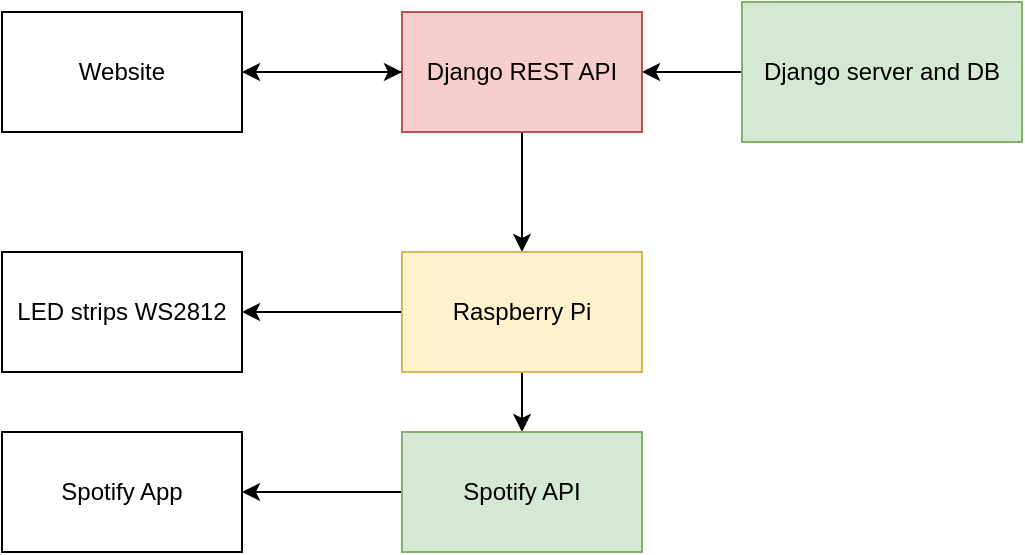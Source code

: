 <mxfile version="17.1.1" type="device"><diagram id="CzEyjTLO3WWQlEFTjtzH" name="Page-1"><mxGraphModel dx="1098" dy="636" grid="1" gridSize="10" guides="1" tooltips="1" connect="1" arrows="1" fold="1" page="1" pageScale="1" pageWidth="3300" pageHeight="2339" math="0" shadow="0"><root><mxCell id="0"/><mxCell id="1" parent="0"/><mxCell id="fLQuRu6VKMUP6VQlWV-a-4" style="edgeStyle=orthogonalEdgeStyle;rounded=0;orthogonalLoop=1;jettySize=auto;html=1;" edge="1" parent="1" source="fLQuRu6VKMUP6VQlWV-a-1" target="fLQuRu6VKMUP6VQlWV-a-2"><mxGeometry relative="1" as="geometry"/></mxCell><mxCell id="fLQuRu6VKMUP6VQlWV-a-1" value="Django server and DB" style="rounded=0;whiteSpace=wrap;html=1;fillColor=#d5e8d4;strokeColor=#82b366;" vertex="1" parent="1"><mxGeometry x="610" y="265" width="140" height="70" as="geometry"/></mxCell><mxCell id="fLQuRu6VKMUP6VQlWV-a-6" style="edgeStyle=orthogonalEdgeStyle;rounded=0;orthogonalLoop=1;jettySize=auto;html=1;" edge="1" parent="1" source="fLQuRu6VKMUP6VQlWV-a-2" target="fLQuRu6VKMUP6VQlWV-a-5"><mxGeometry relative="1" as="geometry"/></mxCell><mxCell id="fLQuRu6VKMUP6VQlWV-a-18" style="edgeStyle=orthogonalEdgeStyle;rounded=0;orthogonalLoop=1;jettySize=auto;html=1;" edge="1" parent="1" source="fLQuRu6VKMUP6VQlWV-a-2" target="fLQuRu6VKMUP6VQlWV-a-7"><mxGeometry relative="1" as="geometry"/></mxCell><mxCell id="fLQuRu6VKMUP6VQlWV-a-2" value="Django REST API" style="rounded=0;whiteSpace=wrap;html=1;fillColor=#f8cecc;strokeColor=#b85450;" vertex="1" parent="1"><mxGeometry x="440" y="270" width="120" height="60" as="geometry"/></mxCell><mxCell id="fLQuRu6VKMUP6VQlWV-a-20" style="edgeStyle=orthogonalEdgeStyle;rounded=0;orthogonalLoop=1;jettySize=auto;html=1;" edge="1" parent="1" source="fLQuRu6VKMUP6VQlWV-a-5" target="fLQuRu6VKMUP6VQlWV-a-12"><mxGeometry relative="1" as="geometry"/></mxCell><mxCell id="fLQuRu6VKMUP6VQlWV-a-22" style="edgeStyle=orthogonalEdgeStyle;rounded=0;orthogonalLoop=1;jettySize=auto;html=1;" edge="1" parent="1" source="fLQuRu6VKMUP6VQlWV-a-5" target="fLQuRu6VKMUP6VQlWV-a-21"><mxGeometry relative="1" as="geometry"/></mxCell><mxCell id="fLQuRu6VKMUP6VQlWV-a-5" value="Raspberry Pi" style="rounded=0;whiteSpace=wrap;html=1;fillColor=#fff2cc;strokeColor=#d6b656;" vertex="1" parent="1"><mxGeometry x="440" y="390" width="120" height="60" as="geometry"/></mxCell><mxCell id="fLQuRu6VKMUP6VQlWV-a-17" style="edgeStyle=orthogonalEdgeStyle;rounded=0;orthogonalLoop=1;jettySize=auto;html=1;" edge="1" parent="1" source="fLQuRu6VKMUP6VQlWV-a-7" target="fLQuRu6VKMUP6VQlWV-a-2"><mxGeometry relative="1" as="geometry"/></mxCell><mxCell id="fLQuRu6VKMUP6VQlWV-a-7" value="Website" style="rounded=0;whiteSpace=wrap;html=1;" vertex="1" parent="1"><mxGeometry x="240" y="270" width="120" height="60" as="geometry"/></mxCell><mxCell id="fLQuRu6VKMUP6VQlWV-a-19" style="edgeStyle=orthogonalEdgeStyle;rounded=0;orthogonalLoop=1;jettySize=auto;html=1;" edge="1" parent="1" source="fLQuRu6VKMUP6VQlWV-a-12" target="fLQuRu6VKMUP6VQlWV-a-15"><mxGeometry relative="1" as="geometry"/></mxCell><mxCell id="fLQuRu6VKMUP6VQlWV-a-12" value="Spotify API" style="rounded=0;whiteSpace=wrap;html=1;fillColor=#d5e8d4;strokeColor=#82b366;" vertex="1" parent="1"><mxGeometry x="440" y="480" width="120" height="60" as="geometry"/></mxCell><mxCell id="fLQuRu6VKMUP6VQlWV-a-15" value="Spotify App" style="rounded=0;whiteSpace=wrap;html=1;" vertex="1" parent="1"><mxGeometry x="240" y="480" width="120" height="60" as="geometry"/></mxCell><mxCell id="fLQuRu6VKMUP6VQlWV-a-21" value="LED strips WS2812" style="rounded=0;whiteSpace=wrap;html=1;" vertex="1" parent="1"><mxGeometry x="240" y="390" width="120" height="60" as="geometry"/></mxCell></root></mxGraphModel></diagram></mxfile>